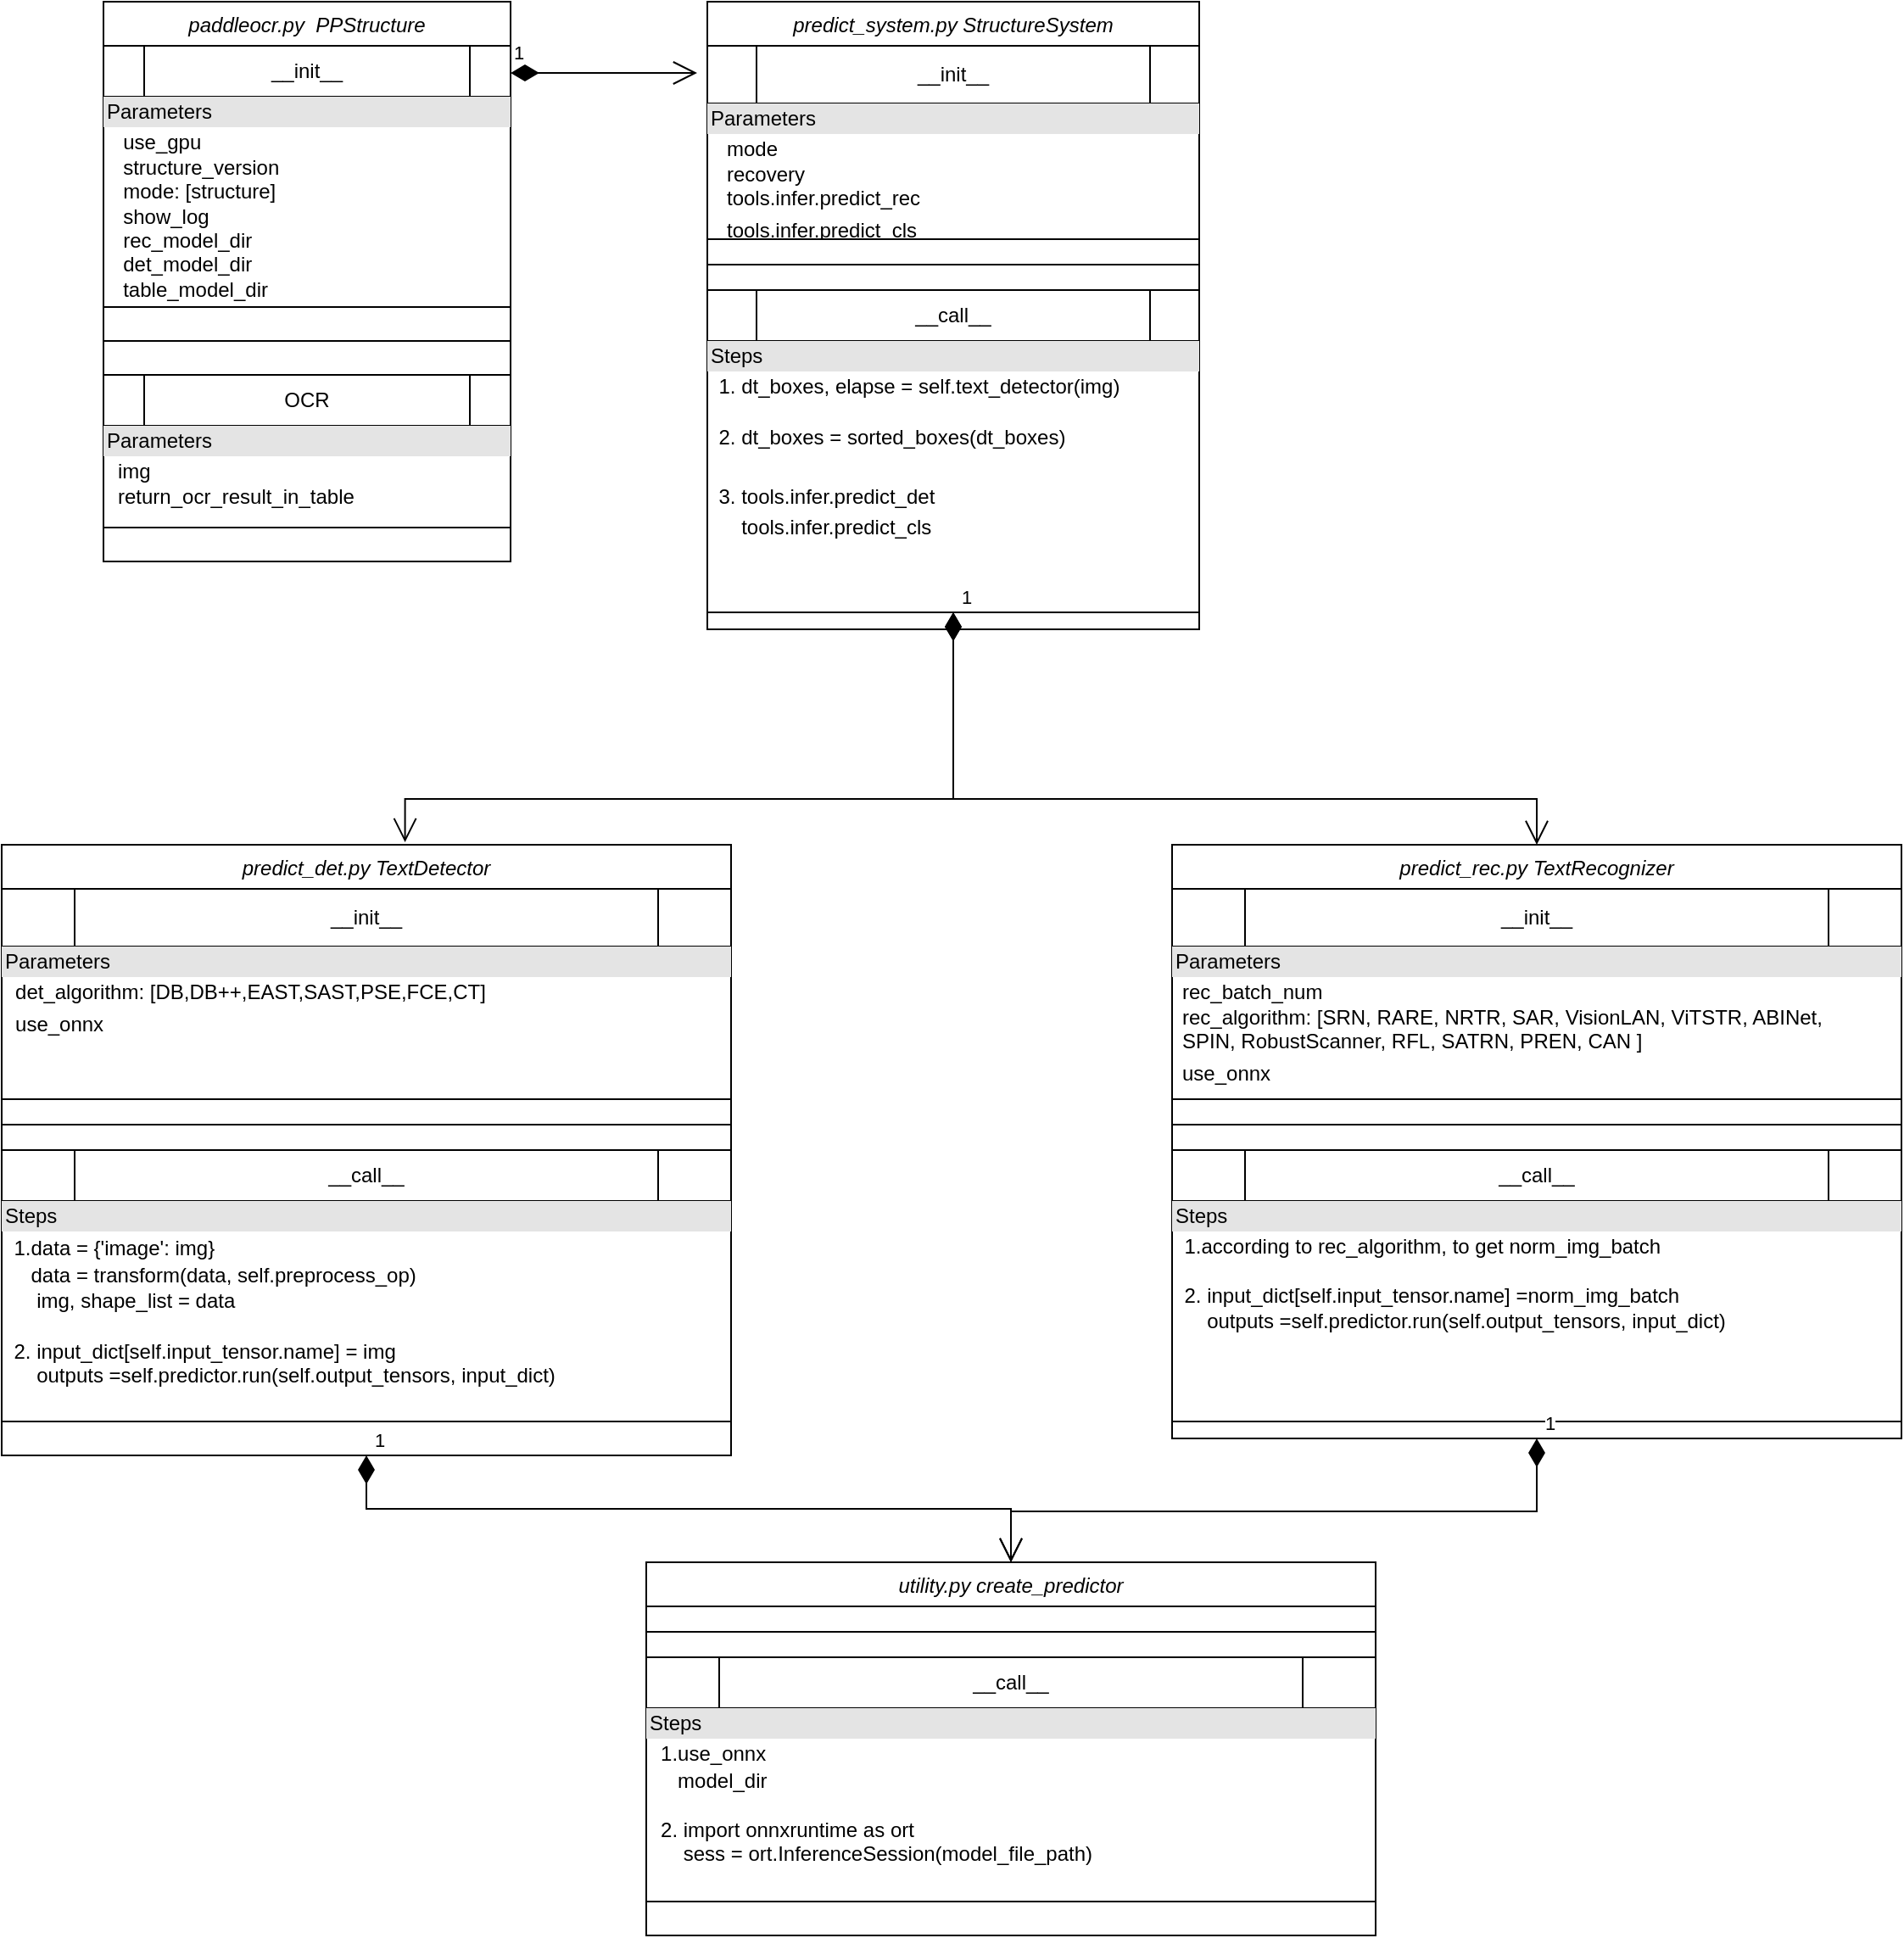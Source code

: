 <mxfile version="24.3.1" type="github">
  <diagram id="C5RBs43oDa-KdzZeNtuy" name="Page-1">
    <mxGraphModel dx="1290" dy="618" grid="1" gridSize="10" guides="1" tooltips="1" connect="1" arrows="1" fold="1" page="1" pageScale="1" pageWidth="1169" pageHeight="827" math="0" shadow="0">
      <root>
        <mxCell id="WIyWlLk6GJQsqaUBKTNV-0" />
        <mxCell id="WIyWlLk6GJQsqaUBKTNV-1" parent="WIyWlLk6GJQsqaUBKTNV-0" />
        <mxCell id="zkfFHV4jXpPFQw0GAbJ--0" value="paddleocr.py  PPStructure" style="swimlane;fontStyle=2;align=center;verticalAlign=top;childLayout=stackLayout;horizontal=1;startSize=26;horizontalStack=0;resizeParent=1;resizeLast=0;collapsible=1;marginBottom=0;rounded=0;shadow=0;strokeWidth=1;" parent="WIyWlLk6GJQsqaUBKTNV-1" vertex="1">
          <mxGeometry x="80" y="40" width="240" height="330" as="geometry">
            <mxRectangle x="230" y="140" width="160" height="26" as="alternateBounds" />
          </mxGeometry>
        </mxCell>
        <mxCell id="fFpk34Q_P3umQofqK6B3-12" value="&lt;span style=&quot;text-wrap: nowrap;&quot;&gt;__init__&lt;/span&gt;" style="shape=process;whiteSpace=wrap;html=1;backgroundOutline=1;" parent="zkfFHV4jXpPFQw0GAbJ--0" vertex="1">
          <mxGeometry y="26" width="240" height="30" as="geometry" />
        </mxCell>
        <mxCell id="fFpk34Q_P3umQofqK6B3-44" value="&lt;div style=&quot;box-sizing:border-box;width:100%;background:#e4e4e4;padding:2px;&quot;&gt;Parameters&lt;/div&gt;&lt;table style=&quot;width:100%;font-size:1em;&quot; cellpadding=&quot;2&quot; cellspacing=&quot;0&quot;&gt;&lt;tbody&gt;&lt;tr&gt;&lt;td&gt;&lt;br&gt;&lt;/td&gt;&lt;td&gt;&lt;span style=&quot;text-wrap: nowrap;&quot;&gt;use_gpu&lt;br&gt;&lt;/span&gt;structure_version&lt;br&gt;mode: [structure]&lt;br&gt;show_log&lt;br&gt;rec_model_dir&lt;br&gt;det_model_dir&lt;br&gt;table_model_dir&lt;br&gt;layout_model_dir&lt;br&gt;&lt;br&gt;&lt;/td&gt;&lt;/tr&gt;&lt;tr&gt;&lt;td&gt;&lt;br&gt;&lt;/td&gt;&lt;td&gt;&lt;br&gt;&lt;/td&gt;&lt;/tr&gt;&lt;tr&gt;&lt;td&gt;&lt;/td&gt;&lt;td&gt;&lt;br&gt;&lt;/td&gt;&lt;/tr&gt;&lt;/tbody&gt;&lt;/table&gt;" style="verticalAlign=top;align=left;overflow=fill;html=1;whiteSpace=wrap;" parent="zkfFHV4jXpPFQw0GAbJ--0" vertex="1">
          <mxGeometry y="56" width="240" height="124" as="geometry" />
        </mxCell>
        <mxCell id="zkfFHV4jXpPFQw0GAbJ--4" value="" style="line;html=1;strokeWidth=1;align=left;verticalAlign=middle;spacingTop=-1;spacingLeft=3;spacingRight=3;rotatable=0;labelPosition=right;points=[];portConstraint=eastwest;" parent="zkfFHV4jXpPFQw0GAbJ--0" vertex="1">
          <mxGeometry y="180" width="240" height="40" as="geometry" />
        </mxCell>
        <mxCell id="fFpk34Q_P3umQofqK6B3-15" value="OCR" style="shape=process;whiteSpace=wrap;html=1;backgroundOutline=1;" parent="zkfFHV4jXpPFQw0GAbJ--0" vertex="1">
          <mxGeometry y="220" width="240" height="30" as="geometry" />
        </mxCell>
        <mxCell id="fFpk34Q_P3umQofqK6B3-43" value="&lt;div style=&quot;box-sizing:border-box;width:100%;background:#e4e4e4;padding:2px;&quot;&gt;Parameters&lt;/div&gt;&lt;table style=&quot;width:100%;font-size:1em;&quot; cellpadding=&quot;2&quot; cellspacing=&quot;0&quot;&gt;&lt;tbody&gt;&lt;tr&gt;&lt;td&gt;&lt;br&gt;&lt;/td&gt;&lt;td&gt;&lt;span style=&quot;text-wrap: nowrap;&quot;&gt;img&lt;br&gt;&lt;/span&gt;return_ocr_result_in_table&lt;br&gt;&lt;br&gt;&lt;/td&gt;&lt;/tr&gt;&lt;tr&gt;&lt;td&gt;&lt;br&gt;&lt;/td&gt;&lt;td&gt;&lt;br&gt;&lt;/td&gt;&lt;/tr&gt;&lt;tr&gt;&lt;td&gt;&lt;/td&gt;&lt;td&gt;&lt;br&gt;&lt;/td&gt;&lt;/tr&gt;&lt;/tbody&gt;&lt;/table&gt;" style="verticalAlign=top;align=left;overflow=fill;html=1;whiteSpace=wrap;" parent="zkfFHV4jXpPFQw0GAbJ--0" vertex="1">
          <mxGeometry y="250" width="240" height="60" as="geometry" />
        </mxCell>
        <mxCell id="fFpk34Q_P3umQofqK6B3-34" value="predict_system.py StructureSystem" style="swimlane;fontStyle=2;align=center;verticalAlign=top;childLayout=stackLayout;horizontal=1;startSize=26;horizontalStack=0;resizeParent=1;resizeLast=0;collapsible=1;marginBottom=0;rounded=0;shadow=0;strokeWidth=1;" parent="WIyWlLk6GJQsqaUBKTNV-1" vertex="1">
          <mxGeometry x="436" y="40" width="290" height="370" as="geometry">
            <mxRectangle x="230" y="140" width="160" height="26" as="alternateBounds" />
          </mxGeometry>
        </mxCell>
        <mxCell id="fFpk34Q_P3umQofqK6B3-35" value="&lt;span style=&quot;text-wrap: nowrap;&quot;&gt;__init__&lt;/span&gt;" style="shape=process;whiteSpace=wrap;html=1;backgroundOutline=1;" parent="fFpk34Q_P3umQofqK6B3-34" vertex="1">
          <mxGeometry y="26" width="290" height="34" as="geometry" />
        </mxCell>
        <mxCell id="fFpk34Q_P3umQofqK6B3-40" value="&lt;div style=&quot;box-sizing:border-box;width:100%;background:#e4e4e4;padding:2px;&quot;&gt;Parameters&lt;/div&gt;&lt;table style=&quot;width:100%;font-size:1em;&quot; cellpadding=&quot;2&quot; cellspacing=&quot;0&quot;&gt;&lt;tbody&gt;&lt;tr&gt;&lt;td&gt;&lt;br&gt;&lt;/td&gt;&lt;td&gt;mode&lt;br&gt;recovery&lt;br&gt;tools.infer.predict_rec&lt;/td&gt;&lt;/tr&gt;&lt;tr&gt;&lt;td&gt;&lt;br&gt;&lt;/td&gt;&lt;td&gt;tools.infer.predict_cls&lt;br&gt;&lt;/td&gt;&lt;/tr&gt;&lt;tr&gt;&lt;td&gt;&lt;/td&gt;&lt;td&gt;&lt;br&gt;&lt;/td&gt;&lt;/tr&gt;&lt;/tbody&gt;&lt;/table&gt;" style="verticalAlign=top;align=left;overflow=fill;html=1;whiteSpace=wrap;" parent="fFpk34Q_P3umQofqK6B3-34" vertex="1">
          <mxGeometry y="60" width="290" height="80" as="geometry" />
        </mxCell>
        <mxCell id="fFpk34Q_P3umQofqK6B3-37" value="" style="line;html=1;strokeWidth=1;align=left;verticalAlign=middle;spacingTop=-1;spacingLeft=3;spacingRight=3;rotatable=0;labelPosition=right;points=[];portConstraint=eastwest;" parent="fFpk34Q_P3umQofqK6B3-34" vertex="1">
          <mxGeometry y="140" width="290" height="30" as="geometry" />
        </mxCell>
        <mxCell id="fFpk34Q_P3umQofqK6B3-38" value="__call__" style="shape=process;whiteSpace=wrap;html=1;backgroundOutline=1;" parent="fFpk34Q_P3umQofqK6B3-34" vertex="1">
          <mxGeometry y="170" width="290" height="30" as="geometry" />
        </mxCell>
        <mxCell id="fFpk34Q_P3umQofqK6B3-46" value="&lt;div style=&quot;box-sizing:border-box;width:100%;background:#e4e4e4;padding:2px;&quot;&gt;Steps&lt;/div&gt;&lt;table style=&quot;width:100%;font-size:1em;&quot; cellpadding=&quot;2&quot; cellspacing=&quot;0&quot;&gt;&lt;tbody&gt;&lt;tr&gt;&lt;td&gt;&lt;br&gt;&lt;/td&gt;&lt;td&gt;1.&amp;nbsp;dt_boxes, elapse = self.text_detector(img)&lt;br&gt;&lt;span style=&quot;font-family: &amp;quot;JetBrains Mono&amp;quot;, monospace; font-size: 9.8pt; background-color: rgb(30, 31, 34); color: rgb(188, 190, 196);&quot;&gt;&lt;br&gt;&lt;/span&gt;2. dt_boxes = sorted_boxes(dt_boxes)&lt;br&gt;&lt;font face=&quot;JetBrains Mono, monospace&quot; color=&quot;#bcbec4&quot;&gt;&lt;span style=&quot;font-size: 13.067px; background-color: rgb(30, 31, 34);&quot;&gt;&lt;br&gt;&lt;/span&gt;&lt;/font&gt;&lt;/td&gt;&lt;/tr&gt;&lt;tr&gt;&lt;td&gt;&lt;br&gt;&lt;/td&gt;&lt;td&gt;3. tools.infer.predict_det&lt;/td&gt;&lt;/tr&gt;&lt;tr&gt;&lt;td&gt;&lt;/td&gt;&lt;td&gt;&amp;nbsp; &amp;nbsp; tools.infer.predict_cls&lt;br&gt;&lt;/td&gt;&lt;/tr&gt;&lt;/tbody&gt;&lt;/table&gt;" style="verticalAlign=top;align=left;overflow=fill;html=1;whiteSpace=wrap;" parent="fFpk34Q_P3umQofqK6B3-34" vertex="1">
          <mxGeometry y="200" width="290" height="160" as="geometry" />
        </mxCell>
        <mxCell id="fFpk34Q_P3umQofqK6B3-39" value="1" style="endArrow=open;html=1;endSize=12;startArrow=diamondThin;startSize=14;startFill=1;edgeStyle=orthogonalEdgeStyle;align=left;verticalAlign=bottom;rounded=0;" parent="WIyWlLk6GJQsqaUBKTNV-1" edge="1">
          <mxGeometry x="-1" y="3" relative="1" as="geometry">
            <mxPoint x="320" y="82" as="sourcePoint" />
            <mxPoint x="430" y="82" as="targetPoint" />
          </mxGeometry>
        </mxCell>
        <mxCell id="fFpk34Q_P3umQofqK6B3-47" value="predict_det.py TextDetector" style="swimlane;fontStyle=2;align=center;verticalAlign=top;childLayout=stackLayout;horizontal=1;startSize=26;horizontalStack=0;resizeParent=1;resizeLast=0;collapsible=1;marginBottom=0;rounded=0;shadow=0;strokeWidth=1;" parent="WIyWlLk6GJQsqaUBKTNV-1" vertex="1">
          <mxGeometry x="20" y="537" width="430" height="360" as="geometry">
            <mxRectangle x="230" y="140" width="160" height="26" as="alternateBounds" />
          </mxGeometry>
        </mxCell>
        <mxCell id="fFpk34Q_P3umQofqK6B3-48" value="&lt;span style=&quot;text-wrap: nowrap;&quot;&gt;__init__&lt;/span&gt;" style="shape=process;whiteSpace=wrap;html=1;backgroundOutline=1;" parent="fFpk34Q_P3umQofqK6B3-47" vertex="1">
          <mxGeometry y="26" width="430" height="34" as="geometry" />
        </mxCell>
        <mxCell id="fFpk34Q_P3umQofqK6B3-49" value="&lt;div style=&quot;box-sizing:border-box;width:100%;background:#e4e4e4;padding:2px;&quot;&gt;Parameters&lt;/div&gt;&lt;table style=&quot;width:100%;font-size:1em;&quot; cellpadding=&quot;2&quot; cellspacing=&quot;0&quot;&gt;&lt;tbody&gt;&lt;tr&gt;&lt;td&gt;&lt;br&gt;&lt;/td&gt;&lt;td&gt;det_algorithm: [DB,DB++,EAST,SAST,PSE,FCE,CT]&lt;br&gt;&lt;/td&gt;&lt;/tr&gt;&lt;tr&gt;&lt;td&gt;&lt;br&gt;&lt;/td&gt;&lt;td&gt;use_onnx&lt;/td&gt;&lt;/tr&gt;&lt;tr&gt;&lt;td&gt;&lt;/td&gt;&lt;td&gt;&lt;br&gt;&lt;/td&gt;&lt;/tr&gt;&lt;/tbody&gt;&lt;/table&gt;" style="verticalAlign=top;align=left;overflow=fill;html=1;whiteSpace=wrap;" parent="fFpk34Q_P3umQofqK6B3-47" vertex="1">
          <mxGeometry y="60" width="430" height="90" as="geometry" />
        </mxCell>
        <mxCell id="fFpk34Q_P3umQofqK6B3-50" value="" style="line;html=1;strokeWidth=1;align=left;verticalAlign=middle;spacingTop=-1;spacingLeft=3;spacingRight=3;rotatable=0;labelPosition=right;points=[];portConstraint=eastwest;" parent="fFpk34Q_P3umQofqK6B3-47" vertex="1">
          <mxGeometry y="150" width="430" height="30" as="geometry" />
        </mxCell>
        <mxCell id="fFpk34Q_P3umQofqK6B3-51" value="__call__" style="shape=process;whiteSpace=wrap;html=1;backgroundOutline=1;" parent="fFpk34Q_P3umQofqK6B3-47" vertex="1">
          <mxGeometry y="180" width="430" height="30" as="geometry" />
        </mxCell>
        <mxCell id="fFpk34Q_P3umQofqK6B3-52" value="&lt;div style=&quot;box-sizing:border-box;width:100%;background:#e4e4e4;padding:2px;&quot;&gt;Steps&lt;/div&gt;&lt;table style=&quot;width:100%;font-size:1em;&quot; cellpadding=&quot;2&quot; cellspacing=&quot;0&quot;&gt;&lt;tbody&gt;&lt;tr&gt;&lt;td&gt;&lt;br&gt;&lt;/td&gt;&lt;td&gt;1.data =&amp;nbsp;{&#39;image&#39;: img}&lt;span style=&quot;font-family: &amp;quot;JetBrains Mono&amp;quot;, monospace; font-size: 9.8pt; background-color: rgb(30, 31, 34); color: rgb(188, 190, 196);&quot;&gt;&lt;br&gt;&lt;/span&gt;&amp;nbsp; &amp;nbsp;data = transform(data, self.preprocess_op)&lt;span style=&quot;font-family: &amp;quot;JetBrains Mono&amp;quot;, monospace; font-size: 9.8pt; background-color: rgb(30, 31, 34); color: rgb(188, 190, 196);&quot;&gt;&lt;br&gt;&lt;/span&gt;&amp;nbsp; &amp;nbsp; img, shape_list = data&lt;br&gt;&lt;br&gt;2. input_dict[self.input_tensor.name] = img&lt;span style=&quot;font-family: &amp;quot;JetBrains Mono&amp;quot;, monospace; font-size: 9.8pt; background-color: rgb(30, 31, 34); color: rgb(188, 190, 196);&quot;&gt;&lt;br&gt;&lt;/span&gt;&amp;nbsp; &amp;nbsp; outputs =self.predictor.run(self.output_tensors, input_dict)&lt;br&gt;&lt;/td&gt;&lt;/tr&gt;&lt;/tbody&gt;&lt;/table&gt;" style="verticalAlign=top;align=left;overflow=fill;html=1;whiteSpace=wrap;" parent="fFpk34Q_P3umQofqK6B3-47" vertex="1">
          <mxGeometry y="210" width="430" height="130" as="geometry" />
        </mxCell>
        <mxCell id="fFpk34Q_P3umQofqK6B3-54" value="predict_rec.py TextRecognizer" style="swimlane;fontStyle=2;align=center;verticalAlign=top;childLayout=stackLayout;horizontal=1;startSize=26;horizontalStack=0;resizeParent=1;resizeLast=0;collapsible=1;marginBottom=0;rounded=0;shadow=0;strokeWidth=1;" parent="WIyWlLk6GJQsqaUBKTNV-1" vertex="1">
          <mxGeometry x="710" y="537" width="430" height="350" as="geometry">
            <mxRectangle x="230" y="140" width="160" height="26" as="alternateBounds" />
          </mxGeometry>
        </mxCell>
        <mxCell id="fFpk34Q_P3umQofqK6B3-55" value="&lt;span style=&quot;text-wrap: nowrap;&quot;&gt;__init__&lt;/span&gt;" style="shape=process;whiteSpace=wrap;html=1;backgroundOutline=1;" parent="fFpk34Q_P3umQofqK6B3-54" vertex="1">
          <mxGeometry y="26" width="430" height="34" as="geometry" />
        </mxCell>
        <mxCell id="fFpk34Q_P3umQofqK6B3-56" value="&lt;div style=&quot;box-sizing:border-box;width:100%;background:#e4e4e4;padding:2px;&quot;&gt;Parameters&lt;/div&gt;&lt;table style=&quot;width:100%;font-size:1em;&quot; cellpadding=&quot;2&quot; cellspacing=&quot;0&quot;&gt;&lt;tbody&gt;&lt;tr&gt;&lt;td&gt;&lt;br&gt;&lt;/td&gt;&lt;td&gt;rec_batch_num&lt;br&gt;rec_algorithm: [SRN, RARE, NRTR, SAR, VisionLAN, ViTSTR, ABINet, SPIN,&amp;nbsp;RobustScanner, RFL, SATRN, PREN, CAN ]&lt;br&gt;&lt;/td&gt;&lt;/tr&gt;&lt;tr&gt;&lt;td&gt;&lt;br&gt;&lt;/td&gt;&lt;td&gt;use_onnx&lt;/td&gt;&lt;/tr&gt;&lt;tr&gt;&lt;td&gt;&lt;/td&gt;&lt;td&gt;&lt;br&gt;&lt;/td&gt;&lt;/tr&gt;&lt;/tbody&gt;&lt;/table&gt;" style="verticalAlign=top;align=left;overflow=fill;html=1;whiteSpace=wrap;" parent="fFpk34Q_P3umQofqK6B3-54" vertex="1">
          <mxGeometry y="60" width="430" height="90" as="geometry" />
        </mxCell>
        <mxCell id="fFpk34Q_P3umQofqK6B3-57" value="" style="line;html=1;strokeWidth=1;align=left;verticalAlign=middle;spacingTop=-1;spacingLeft=3;spacingRight=3;rotatable=0;labelPosition=right;points=[];portConstraint=eastwest;" parent="fFpk34Q_P3umQofqK6B3-54" vertex="1">
          <mxGeometry y="150" width="430" height="30" as="geometry" />
        </mxCell>
        <mxCell id="fFpk34Q_P3umQofqK6B3-58" value="__call__" style="shape=process;whiteSpace=wrap;html=1;backgroundOutline=1;" parent="fFpk34Q_P3umQofqK6B3-54" vertex="1">
          <mxGeometry y="180" width="430" height="30" as="geometry" />
        </mxCell>
        <mxCell id="fFpk34Q_P3umQofqK6B3-59" value="&lt;div style=&quot;box-sizing:border-box;width:100%;background:#e4e4e4;padding:2px;&quot;&gt;Steps&lt;/div&gt;&lt;table style=&quot;width:100%;font-size:1em;&quot; cellpadding=&quot;2&quot; cellspacing=&quot;0&quot;&gt;&lt;tbody&gt;&lt;tr&gt;&lt;td&gt;&lt;br&gt;&lt;/td&gt;&lt;td&gt;1.according to&amp;nbsp;rec_algorithm, to get norm_img_batch&lt;br&gt;&lt;br&gt;2. input_dict[self.input_tensor.name] =norm_img_batch&lt;br&gt;&amp;nbsp; &amp;nbsp;&amp;nbsp;outputs =self.predictor.run(self.output_tensors, input_dict)&lt;/td&gt;&lt;/tr&gt;&lt;/tbody&gt;&lt;/table&gt;" style="verticalAlign=top;align=left;overflow=fill;html=1;whiteSpace=wrap;" parent="fFpk34Q_P3umQofqK6B3-54" vertex="1">
          <mxGeometry y="210" width="430" height="130" as="geometry" />
        </mxCell>
        <mxCell id="fFpk34Q_P3umQofqK6B3-61" value="1" style="endArrow=open;html=1;endSize=12;startArrow=diamondThin;startSize=14;startFill=1;edgeStyle=orthogonalEdgeStyle;align=left;verticalAlign=bottom;rounded=0;entryX=0.553;entryY=-0.004;entryDx=0;entryDy=0;entryPerimeter=0;" parent="WIyWlLk6GJQsqaUBKTNV-1" source="fFpk34Q_P3umQofqK6B3-46" target="fFpk34Q_P3umQofqK6B3-47" edge="1">
          <mxGeometry x="-1" y="3" relative="1" as="geometry">
            <mxPoint x="290" y="520" as="sourcePoint" />
            <mxPoint x="400" y="520" as="targetPoint" />
            <Array as="points">
              <mxPoint x="581" y="510" />
              <mxPoint x="258" y="510" />
            </Array>
          </mxGeometry>
        </mxCell>
        <mxCell id="fFpk34Q_P3umQofqK6B3-62" value="1" style="endArrow=open;html=1;endSize=12;startArrow=diamondThin;startSize=14;startFill=1;edgeStyle=orthogonalEdgeStyle;align=left;verticalAlign=bottom;rounded=0;exitX=0.5;exitY=1;exitDx=0;exitDy=0;" parent="WIyWlLk6GJQsqaUBKTNV-1" source="fFpk34Q_P3umQofqK6B3-46" target="fFpk34Q_P3umQofqK6B3-54" edge="1">
          <mxGeometry x="-1" y="3" relative="1" as="geometry">
            <mxPoint x="591" y="510" as="sourcePoint" />
            <mxPoint x="630" y="600" as="targetPoint" />
            <Array as="points">
              <mxPoint x="581" y="510" />
              <mxPoint x="925" y="510" />
            </Array>
          </mxGeometry>
        </mxCell>
        <mxCell id="fFpk34Q_P3umQofqK6B3-63" value="utility.py create_predictor" style="swimlane;fontStyle=2;align=center;verticalAlign=top;childLayout=stackLayout;horizontal=1;startSize=26;horizontalStack=0;resizeParent=1;resizeLast=0;collapsible=1;marginBottom=0;rounded=0;shadow=0;strokeWidth=1;" parent="WIyWlLk6GJQsqaUBKTNV-1" vertex="1">
          <mxGeometry x="400" y="960" width="430" height="220" as="geometry">
            <mxRectangle x="230" y="140" width="160" height="26" as="alternateBounds" />
          </mxGeometry>
        </mxCell>
        <mxCell id="fFpk34Q_P3umQofqK6B3-66" value="" style="line;html=1;strokeWidth=1;align=left;verticalAlign=middle;spacingTop=-1;spacingLeft=3;spacingRight=3;rotatable=0;labelPosition=right;points=[];portConstraint=eastwest;" parent="fFpk34Q_P3umQofqK6B3-63" vertex="1">
          <mxGeometry y="26" width="430" height="30" as="geometry" />
        </mxCell>
        <mxCell id="fFpk34Q_P3umQofqK6B3-67" value="__call__" style="shape=process;whiteSpace=wrap;html=1;backgroundOutline=1;" parent="fFpk34Q_P3umQofqK6B3-63" vertex="1">
          <mxGeometry y="56" width="430" height="30" as="geometry" />
        </mxCell>
        <mxCell id="fFpk34Q_P3umQofqK6B3-68" value="&lt;div style=&quot;box-sizing:border-box;width:100%;background:#e4e4e4;padding:2px;&quot;&gt;Steps&lt;/div&gt;&lt;table style=&quot;width:100%;font-size:1em;&quot; cellpadding=&quot;2&quot; cellspacing=&quot;0&quot;&gt;&lt;tbody&gt;&lt;tr&gt;&lt;td&gt;&lt;br&gt;&lt;/td&gt;&lt;td&gt;1.use_onnx&lt;br&gt;&amp;nbsp; &amp;nbsp;model_dir&lt;span style=&quot;font-family: &amp;quot;JetBrains Mono&amp;quot;, monospace; font-size: 9.8pt; background-color: rgb(30, 31, 34); color: rgb(188, 190, 196);&quot;&gt;&lt;br&gt;&lt;/span&gt;&lt;br&gt;2. import onnxruntime as ort&lt;br&gt;&amp;nbsp; &amp;nbsp;&amp;nbsp;sess = ort.InferenceSession(model_file_path)&lt;/td&gt;&lt;/tr&gt;&lt;/tbody&gt;&lt;/table&gt;" style="verticalAlign=top;align=left;overflow=fill;html=1;whiteSpace=wrap;" parent="fFpk34Q_P3umQofqK6B3-63" vertex="1">
          <mxGeometry y="86" width="430" height="114" as="geometry" />
        </mxCell>
        <mxCell id="fFpk34Q_P3umQofqK6B3-69" value="1" style="endArrow=open;html=1;endSize=12;startArrow=diamondThin;startSize=14;startFill=1;edgeStyle=orthogonalEdgeStyle;align=left;verticalAlign=bottom;rounded=0;exitX=0.5;exitY=1;exitDx=0;exitDy=0;entryX=0.5;entryY=0;entryDx=0;entryDy=0;" parent="WIyWlLk6GJQsqaUBKTNV-1" source="fFpk34Q_P3umQofqK6B3-47" target="fFpk34Q_P3umQofqK6B3-63" edge="1">
          <mxGeometry x="-1" y="3" relative="1" as="geometry">
            <mxPoint x="400" y="1010" as="sourcePoint" />
            <mxPoint x="610" y="950" as="targetPoint" />
          </mxGeometry>
        </mxCell>
        <mxCell id="fFpk34Q_P3umQofqK6B3-70" value="1" style="endArrow=open;html=1;endSize=12;startArrow=diamondThin;startSize=14;startFill=1;edgeStyle=orthogonalEdgeStyle;align=left;verticalAlign=bottom;rounded=0;exitX=0.5;exitY=1;exitDx=0;exitDy=0;entryX=0.5;entryY=0;entryDx=0;entryDy=0;" parent="WIyWlLk6GJQsqaUBKTNV-1" source="fFpk34Q_P3umQofqK6B3-54" target="fFpk34Q_P3umQofqK6B3-63" edge="1">
          <mxGeometry x="-1" y="3" relative="1" as="geometry">
            <mxPoint x="245" y="930" as="sourcePoint" />
            <mxPoint x="625" y="970" as="targetPoint" />
            <Array as="points">
              <mxPoint x="925" y="930" />
              <mxPoint x="615" y="930" />
            </Array>
          </mxGeometry>
        </mxCell>
      </root>
    </mxGraphModel>
  </diagram>
</mxfile>
